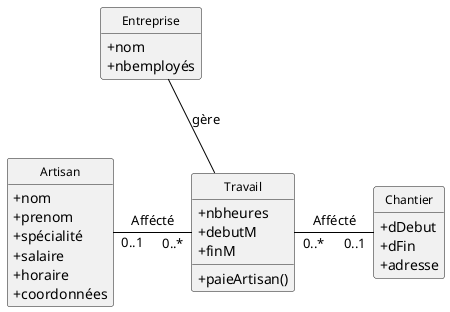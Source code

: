 @startuml DC
hide circle
hide empty members
hide empty methods

skinparam classAttributeIconSize 0
skinparam roundcorner 5
skinparam class {

	ArrowColor Black
	FontColor Black
	FontSize 12
	FontName Helvetica
}
skinparam arrow {
    MessageAlign center
}

Entreprise -[hidden]- Artisan


class "Artisan" as Artisan {
	+nom
    +prenom
    +spécialité
	+salaire 
	+horaire
	+coordonnées
}

class "Chantier" as Chantier {
    +dDebut
	+dFin 
	+adresse
}

class "Travail" as Travail {
	+nbheures
	+debutM
	+finM 
	+paieArtisan()

}

class "Entreprise" as Entreprise {
    +nom
	+nbemployés
    
}

Artisan "0..1" -r- "0..*" Travail: Affécté
Chantier "0..1" -l-  "0..*" Travail: Affécté
Entreprise -- Travail:gère


@enduml